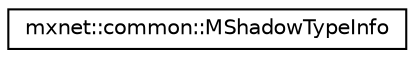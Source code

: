 digraph "Graphical Class Hierarchy"
{
 // LATEX_PDF_SIZE
  edge [fontname="Helvetica",fontsize="10",labelfontname="Helvetica",labelfontsize="10"];
  node [fontname="Helvetica",fontsize="10",shape=record];
  rankdir="LR";
  Node0 [label="mxnet::common::MShadowTypeInfo",height=0.2,width=0.4,color="black", fillcolor="white", style="filled",URL="$structmxnet_1_1common_1_1MShadowTypeInfo.html",tooltip=" "];
}
